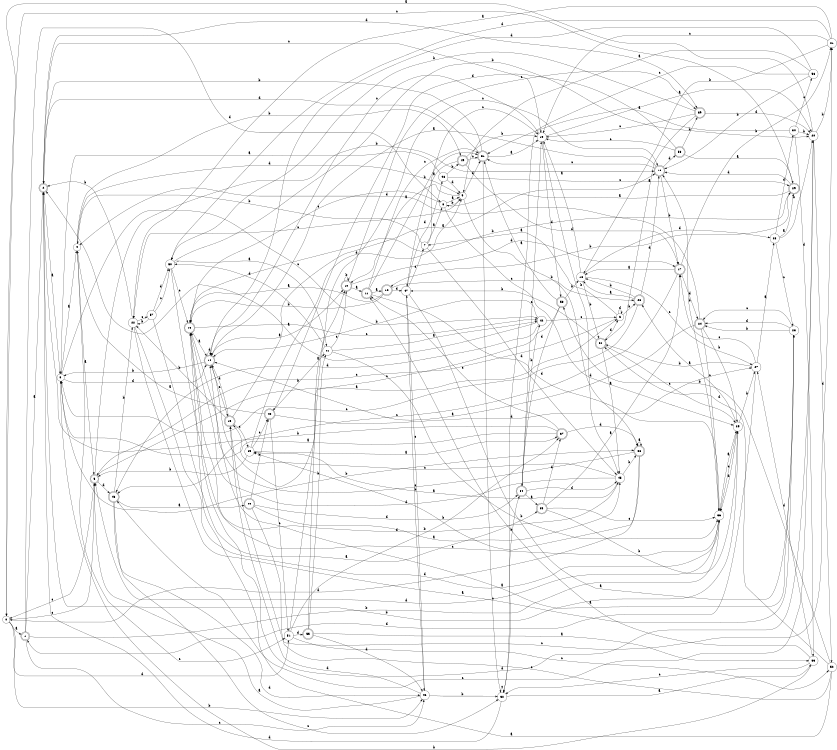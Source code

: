digraph n48_9 {
__start0 [label="" shape="none"];

rankdir=LR;
size="8,5";

s0 [style="filled", color="black", fillcolor="white" shape="circle", label="0"];
s1 [style="rounded,filled", color="black", fillcolor="white" shape="doublecircle", label="1"];
s2 [style="rounded,filled", color="black", fillcolor="white" shape="doublecircle", label="2"];
s3 [style="filled", color="black", fillcolor="white" shape="circle", label="3"];
s4 [style="filled", color="black", fillcolor="white" shape="circle", label="4"];
s5 [style="rounded,filled", color="black", fillcolor="white" shape="doublecircle", label="5"];
s6 [style="filled", color="black", fillcolor="white" shape="circle", label="6"];
s7 [style="filled", color="black", fillcolor="white" shape="circle", label="7"];
s8 [style="filled", color="black", fillcolor="white" shape="circle", label="8"];
s9 [style="filled", color="black", fillcolor="white" shape="circle", label="9"];
s10 [style="rounded,filled", color="black", fillcolor="white" shape="doublecircle", label="10"];
s11 [style="rounded,filled", color="black", fillcolor="white" shape="doublecircle", label="11"];
s12 [style="rounded,filled", color="black", fillcolor="white" shape="doublecircle", label="12"];
s13 [style="rounded,filled", color="black", fillcolor="white" shape="doublecircle", label="13"];
s14 [style="rounded,filled", color="black", fillcolor="white" shape="doublecircle", label="14"];
s15 [style="rounded,filled", color="black", fillcolor="white" shape="doublecircle", label="15"];
s16 [style="rounded,filled", color="black", fillcolor="white" shape="doublecircle", label="16"];
s17 [style="rounded,filled", color="black", fillcolor="white" shape="doublecircle", label="17"];
s18 [style="filled", color="black", fillcolor="white" shape="circle", label="18"];
s19 [style="filled", color="black", fillcolor="white" shape="circle", label="19"];
s20 [style="filled", color="black", fillcolor="white" shape="circle", label="20"];
s21 [style="filled", color="black", fillcolor="white" shape="circle", label="21"];
s22 [style="filled", color="black", fillcolor="white" shape="circle", label="22"];
s23 [style="filled", color="black", fillcolor="white" shape="circle", label="23"];
s24 [style="rounded,filled", color="black", fillcolor="white" shape="doublecircle", label="24"];
s25 [style="filled", color="black", fillcolor="white" shape="circle", label="25"];
s26 [style="rounded,filled", color="black", fillcolor="white" shape="doublecircle", label="26"];
s27 [style="filled", color="black", fillcolor="white" shape="circle", label="27"];
s28 [style="filled", color="black", fillcolor="white" shape="circle", label="28"];
s29 [style="rounded,filled", color="black", fillcolor="white" shape="doublecircle", label="29"];
s30 [style="filled", color="black", fillcolor="white" shape="circle", label="30"];
s31 [style="rounded,filled", color="black", fillcolor="white" shape="doublecircle", label="31"];
s32 [style="filled", color="black", fillcolor="white" shape="circle", label="32"];
s33 [style="filled", color="black", fillcolor="white" shape="circle", label="33"];
s34 [style="rounded,filled", color="black", fillcolor="white" shape="doublecircle", label="34"];
s35 [style="rounded,filled", color="black", fillcolor="white" shape="doublecircle", label="35"];
s36 [style="filled", color="black", fillcolor="white" shape="circle", label="36"];
s37 [style="rounded,filled", color="black", fillcolor="white" shape="doublecircle", label="37"];
s38 [style="rounded,filled", color="black", fillcolor="white" shape="doublecircle", label="38"];
s39 [style="filled", color="black", fillcolor="white" shape="circle", label="39"];
s40 [style="rounded,filled", color="black", fillcolor="white" shape="doublecircle", label="40"];
s41 [style="filled", color="black", fillcolor="white" shape="circle", label="41"];
s42 [style="filled", color="black", fillcolor="white" shape="circle", label="42"];
s43 [style="rounded,filled", color="black", fillcolor="white" shape="doublecircle", label="43"];
s44 [style="rounded,filled", color="black", fillcolor="white" shape="doublecircle", label="44"];
s45 [style="filled", color="black", fillcolor="white" shape="circle", label="45"];
s46 [style="filled", color="black", fillcolor="white" shape="circle", label="46"];
s47 [style="filled", color="black", fillcolor="white" shape="circle", label="47"];
s48 [style="filled", color="black", fillcolor="white" shape="circle", label="48"];
s49 [style="rounded,filled", color="black", fillcolor="white" shape="doublecircle", label="49"];
s50 [style="filled", color="black", fillcolor="white" shape="circle", label="50"];
s51 [style="filled", color="black", fillcolor="white" shape="circle", label="51"];
s52 [style="filled", color="black", fillcolor="white" shape="circle", label="52"];
s53 [style="rounded,filled", color="black", fillcolor="white" shape="doublecircle", label="53"];
s54 [style="rounded,filled", color="black", fillcolor="white" shape="doublecircle", label="54"];
s55 [style="rounded,filled", color="black", fillcolor="white" shape="doublecircle", label="55"];
s56 [style="filled", color="black", fillcolor="white" shape="circle", label="56"];
s57 [style="filled", color="black", fillcolor="white" shape="circle", label="57"];
s58 [style="rounded,filled", color="black", fillcolor="white" shape="doublecircle", label="58"];
s59 [style="rounded,filled", color="black", fillcolor="white" shape="doublecircle", label="59"];
s0 -> s1 [label="a"];
s0 -> s46 [label="b"];
s0 -> s5 [label="c"];
s0 -> s51 [label="d"];
s1 -> s2 [label="a"];
s1 -> s36 [label="b"];
s1 -> s46 [label="c"];
s1 -> s8 [label="d"];
s2 -> s3 [label="a"];
s2 -> s25 [label="b"];
s2 -> s19 [label="c"];
s2 -> s59 [label="d"];
s3 -> s4 [label="a"];
s3 -> s38 [label="b"];
s3 -> s42 [label="c"];
s3 -> s14 [label="d"];
s4 -> s5 [label="a"];
s4 -> s49 [label="b"];
s4 -> s51 [label="c"];
s4 -> s9 [label="d"];
s5 -> s6 [label="a"];
s5 -> s16 [label="b"];
s5 -> s0 [label="c"];
s5 -> s43 [label="d"];
s6 -> s7 [label="a"];
s6 -> s26 [label="b"];
s6 -> s5 [label="c"];
s6 -> s6 [label="d"];
s7 -> s8 [label="a"];
s7 -> s4 [label="b"];
s7 -> s19 [label="c"];
s7 -> s45 [label="d"];
s8 -> s9 [label="a"];
s8 -> s9 [label="b"];
s8 -> s13 [label="c"];
s8 -> s25 [label="d"];
s9 -> s10 [label="a"];
s9 -> s38 [label="b"];
s9 -> s22 [label="c"];
s9 -> s31 [label="d"];
s10 -> s11 [label="a"];
s10 -> s10 [label="b"];
s10 -> s59 [label="c"];
s10 -> s17 [label="d"];
s11 -> s12 [label="a"];
s11 -> s31 [label="b"];
s11 -> s31 [label="c"];
s11 -> s36 [label="d"];
s12 -> s13 [label="a"];
s12 -> s13 [label="b"];
s12 -> s26 [label="c"];
s12 -> s47 [label="d"];
s13 -> s14 [label="a"];
s13 -> s29 [label="b"];
s13 -> s42 [label="c"];
s13 -> s20 [label="d"];
s14 -> s10 [label="a"];
s14 -> s3 [label="b"];
s14 -> s15 [label="c"];
s14 -> s14 [label="d"];
s15 -> s16 [label="a"];
s15 -> s22 [label="b"];
s15 -> s39 [label="c"];
s15 -> s14 [label="d"];
s16 -> s14 [label="a"];
s16 -> s17 [label="b"];
s16 -> s31 [label="c"];
s16 -> s58 [label="d"];
s17 -> s18 [label="a"];
s17 -> s21 [label="b"];
s17 -> s43 [label="c"];
s17 -> s24 [label="d"];
s18 -> s19 [label="a"];
s18 -> s54 [label="b"];
s18 -> s27 [label="c"];
s18 -> s28 [label="d"];
s19 -> s20 [label="a"];
s19 -> s45 [label="b"];
s19 -> s14 [label="c"];
s19 -> s53 [label="d"];
s20 -> s0 [label="a"];
s20 -> s21 [label="b"];
s20 -> s43 [label="c"];
s20 -> s52 [label="d"];
s21 -> s22 [label="a"];
s21 -> s18 [label="b"];
s21 -> s19 [label="c"];
s21 -> s50 [label="d"];
s22 -> s23 [label="a"];
s22 -> s2 [label="b"];
s22 -> s57 [label="c"];
s22 -> s36 [label="d"];
s23 -> s14 [label="a"];
s23 -> s24 [label="b"];
s23 -> s24 [label="c"];
s23 -> s24 [label="d"];
s24 -> s14 [label="a"];
s24 -> s25 [label="b"];
s24 -> s36 [label="c"];
s24 -> s4 [label="d"];
s25 -> s26 [label="a"];
s25 -> s27 [label="b"];
s25 -> s36 [label="c"];
s25 -> s36 [label="d"];
s26 -> s18 [label="a"];
s26 -> s18 [label="b"];
s26 -> s3 [label="c"];
s26 -> s16 [label="d"];
s27 -> s28 [label="a"];
s27 -> s54 [label="b"];
s27 -> s17 [label="c"];
s27 -> s1 [label="d"];
s28 -> s29 [label="a"];
s28 -> s20 [label="b"];
s28 -> s23 [label="c"];
s28 -> s30 [label="d"];
s29 -> s8 [label="a"];
s29 -> s12 [label="b"];
s29 -> s0 [label="c"];
s29 -> s16 [label="d"];
s30 -> s31 [label="a"];
s30 -> s20 [label="b"];
s30 -> s56 [label="c"];
s30 -> s33 [label="d"];
s31 -> s19 [label="a"];
s31 -> s2 [label="b"];
s31 -> s32 [label="c"];
s31 -> s2 [label="d"];
s32 -> s33 [label="a"];
s32 -> s34 [label="b"];
s32 -> s32 [label="c"];
s32 -> s2 [label="d"];
s33 -> s11 [label="a"];
s33 -> s3 [label="b"];
s33 -> s32 [label="c"];
s33 -> s27 [label="d"];
s34 -> s35 [label="a"];
s34 -> s42 [label="b"];
s34 -> s19 [label="c"];
s34 -> s45 [label="d"];
s35 -> s17 [label="a"];
s35 -> s25 [label="b"];
s35 -> s36 [label="c"];
s35 -> s37 [label="d"];
s36 -> s25 [label="a"];
s36 -> s16 [label="b"];
s36 -> s13 [label="c"];
s36 -> s5 [label="d"];
s37 -> s3 [label="a"];
s37 -> s2 [label="b"];
s37 -> s11 [label="c"];
s37 -> s38 [label="d"];
s38 -> s38 [label="a"];
s38 -> s39 [label="b"];
s38 -> s13 [label="c"];
s38 -> s0 [label="d"];
s39 -> s37 [label="a"];
s39 -> s5 [label="b"];
s39 -> s40 [label="c"];
s39 -> s9 [label="d"];
s40 -> s4 [label="a"];
s40 -> s41 [label="b"];
s40 -> s51 [label="c"];
s40 -> s27 [label="d"];
s41 -> s42 [label="a"];
s41 -> s36 [label="b"];
s41 -> s10 [label="c"];
s41 -> s50 [label="d"];
s42 -> s2 [label="a"];
s42 -> s14 [label="b"];
s42 -> s6 [label="c"];
s42 -> s43 [label="d"];
s43 -> s44 [label="a"];
s43 -> s22 [label="b"];
s43 -> s32 [label="c"];
s43 -> s46 [label="d"];
s44 -> s45 [label="a"];
s44 -> s40 [label="b"];
s44 -> s21 [label="c"];
s44 -> s34 [label="d"];
s45 -> s39 [label="a"];
s45 -> s38 [label="b"];
s45 -> s15 [label="c"];
s45 -> s13 [label="d"];
s46 -> s5 [label="a"];
s46 -> s32 [label="b"];
s46 -> s47 [label="c"];
s46 -> s15 [label="d"];
s47 -> s23 [label="a"];
s47 -> s46 [label="b"];
s47 -> s7 [label="c"];
s47 -> s48 [label="d"];
s48 -> s3 [label="a"];
s48 -> s49 [label="b"];
s48 -> s29 [label="c"];
s48 -> s9 [label="d"];
s49 -> s47 [label="a"];
s49 -> s19 [label="b"];
s49 -> s31 [label="c"];
s49 -> s17 [label="d"];
s50 -> s41 [label="a"];
s50 -> s20 [label="b"];
s50 -> s13 [label="c"];
s50 -> s45 [label="d"];
s51 -> s10 [label="a"];
s51 -> s37 [label="b"];
s51 -> s52 [label="c"];
s51 -> s55 [label="d"];
s52 -> s13 [label="a"];
s52 -> s53 [label="b"];
s52 -> s15 [label="c"];
s52 -> s54 [label="d"];
s53 -> s31 [label="a"];
s53 -> s18 [label="b"];
s53 -> s14 [label="c"];
s53 -> s34 [label="d"];
s54 -> s45 [label="a"];
s54 -> s47 [label="b"];
s54 -> s25 [label="c"];
s54 -> s6 [label="d"];
s55 -> s33 [label="a"];
s55 -> s41 [label="b"];
s55 -> s16 [label="c"];
s55 -> s46 [label="d"];
s56 -> s9 [label="a"];
s56 -> s16 [label="b"];
s56 -> s32 [label="c"];
s56 -> s14 [label="d"];
s57 -> s35 [label="a"];
s57 -> s22 [label="b"];
s57 -> s50 [label="c"];
s57 -> s50 [label="d"];
s58 -> s29 [label="a"];
s58 -> s59 [label="b"];
s58 -> s19 [label="c"];
s58 -> s40 [label="d"];
s59 -> s54 [label="a"];
s59 -> s50 [label="b"];
s59 -> s19 [label="c"];
s59 -> s20 [label="d"];

}